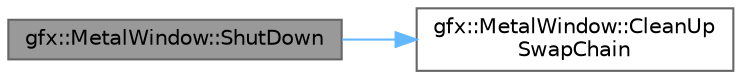 digraph "gfx::MetalWindow::ShutDown"
{
 // LATEX_PDF_SIZE
  bgcolor="transparent";
  edge [fontname=Helvetica,fontsize=10,labelfontname=Helvetica,labelfontsize=10];
  node [fontname=Helvetica,fontsize=10,shape=box,height=0.2,width=0.4];
  rankdir="LR";
  Node1 [id="Node000001",label="gfx::MetalWindow::ShutDown",height=0.2,width=0.4,color="gray40", fillcolor="grey60", style="filled", fontcolor="black",tooltip="Shuts down the window and releases all resources."];
  Node1 -> Node2 [id="edge1_Node000001_Node000002",color="steelblue1",style="solid",tooltip=" "];
  Node2 [id="Node000002",label="gfx::MetalWindow::CleanUp\lSwapChain",height=0.2,width=0.4,color="grey40", fillcolor="white", style="filled",URL="$classgfx_1_1_metal_window.html#aa32d10be54151729a88c23a8734a8b34",tooltip="Cleans up the swap chain resources."];
}
